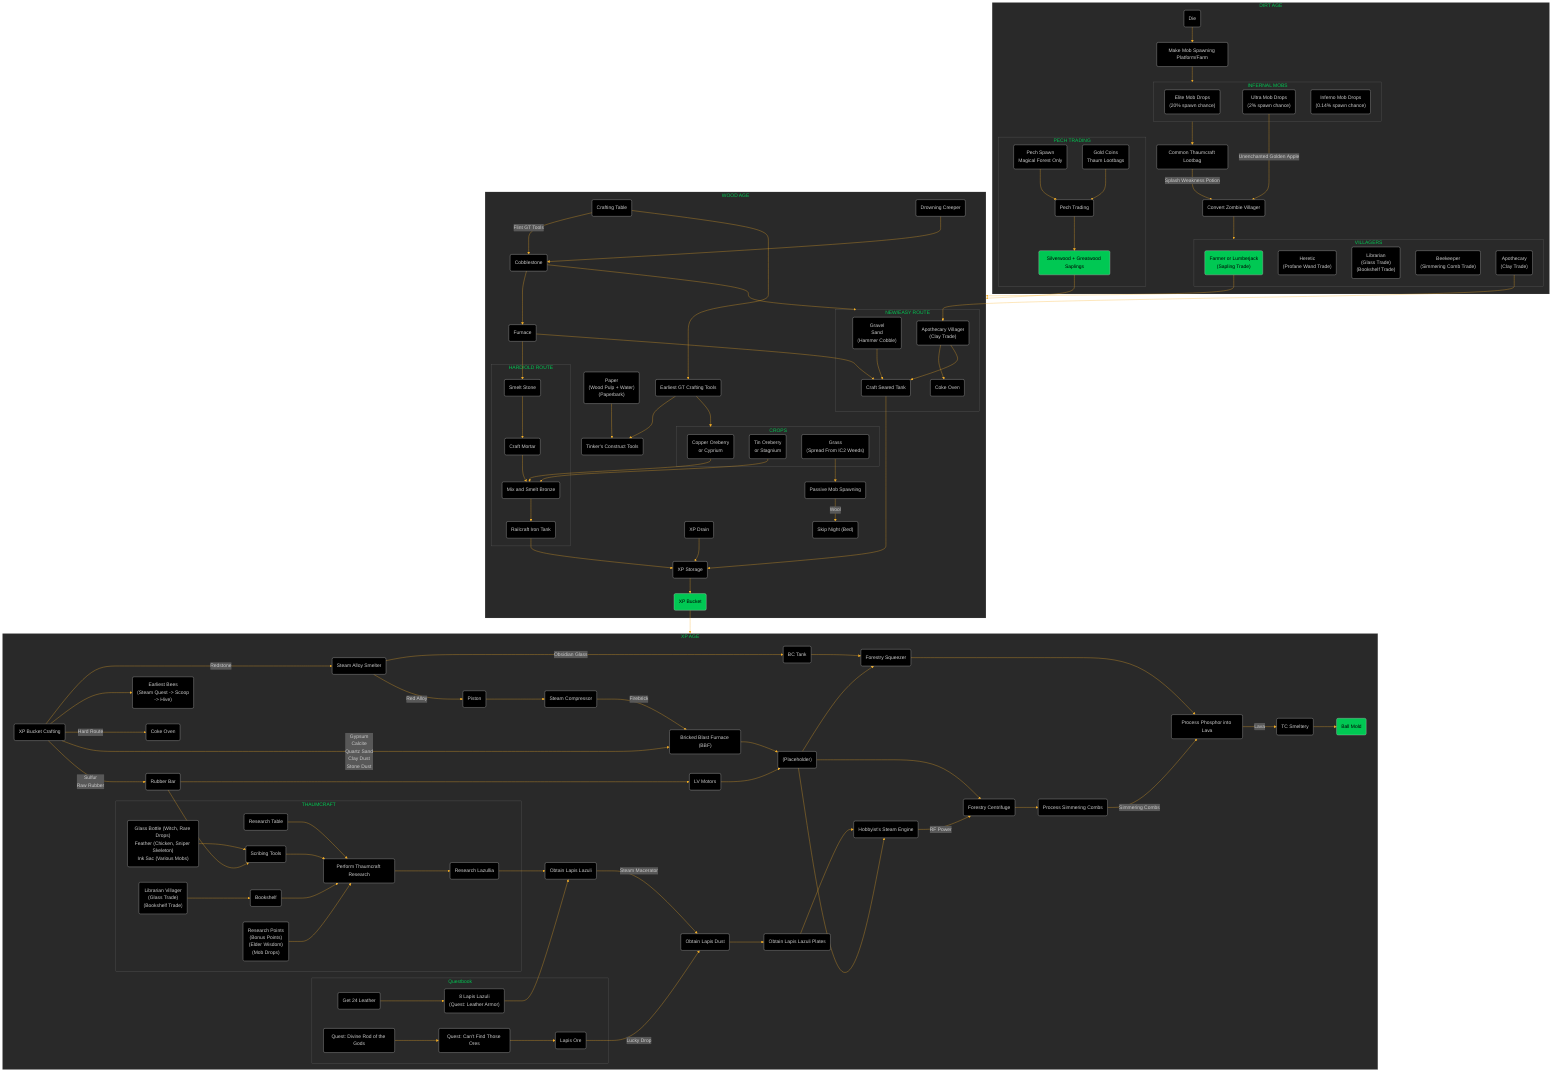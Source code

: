 %%{
  init: {
    'theme': 'dark',
    'themeVariables': {
      'primaryColor': '#000000',
      'primaryTextColor': '#FFFFFF',
      'primaryBorderColor': '#7C0000',
      'lineColor': '#F8B229',
      'secondaryColor': '#006100',
      'tertiaryColor': '#fff',
      'titleColor': '#00C853',
      'darkMode': 'true',
      'mainBkg': '#000000'
    }
  }
}%%

flowchart TD
    subgraph SG_DA [DIRT AGE]
        A(Die)
        B(Make Mob Spawning Platform/Farm)
        subgraph SG_IM [INFERNAL MOBS]
            C("Elite Mob Drops\n(20% spawn chance)")
            D("Ultra Mob Drops\n(2% spawn chance)")
            E("Inferno Mob Drops\n(0.14% spawn chance)")
        end
        F(Common Thaumcraft Lootbag)
        G(Convert Zombie Villager)
        subgraph SG_VG [VILLAGERS]
            H("Farmer or Lumberjack\n(Sapling Trade)")
            I("Heretic\n(Profane Wand Trade)")
            J("Librarian\n(Glass Trade)\n(Bookshelf Trade)")
            K("Beekeeper\n(Simmering Comb Trade)")
            AB("Apothecary\n(Clay Trade)")
        end
        subgraph SG_PC [PECH TRADING]
            ZA(Pech Spawn\nMagical Forest Only)
            ZB(Gold Coins\nThaum Lootbags)
            ZC(Pech Trading)
            ZD(Silverwood + Greatwood Saplings)
        end
        ZA --> ZC
        ZB --> ZC
        ZC --> ZD
    end
    A --> B --> SG_IM --> F
    D -->|Unenchanted Golden Apple| G
    F -->|Splash Weakness Potion| G
    G --> SG_VG
    H --> SG_WA

    subgraph SG_WA [WOOD AGE]
        L(Crafting Table)
        M(Drowning Creeper)
        N(Cobblestone)
        O(Furnace)
        Q(Earliest GT Crafting Tools)
        subgraph SG_CR [CROPS]
            R(Copper Oreberry\nor Cyprium)
            S(Tin Oreberry\nor Stagnium)
            W("Grass\n(Spread From IC2 Weeds)")
        end
        U(Tinker's Construct Tools)
        V("Paper\n(Wood Pulp + Water)\n(Paperbark)")
        X(Passive Mob Spawning)
        Y("Skip Night (Bed)")
        subgraph SG_IT [HARD/OLD ROUTE]
            P(Smelt Stone)
            T(Craft Mortar)
            Z(Mix and Smelt Bronze)
            AA(Railcraft Iron Tank)
        end
        P --> T --> Z --> AA
        subgraph SG_NW [NEW/EASY ROUTE]
            AD("Gravel\nSand\n(Hammer Cobble)")
            AC(Craft Seared Tank)
            AJ(Coke Oven)
            BC("Apothecary Villager\n(Clay Trade)")
        end
        BC --> AJ
        AD --> AC
        AE(XP Storage)
        AF(XP Drain)
        AG(XP Bucket)
    end
    L -->|Flint GT Tools| N
    M --> N --> O --> P
    L --> Q --> SG_CR
    Q --> U
    V --> U
    W --> X -->|Wool| Y
    S --> Z
    R --> Z
    N --> SG_NW
    AC --> AE
    AA --> AE
    AF --> AE --> AG --> SG_XP
    O --> AC
    AB --> BC --> AC

    subgraph SG_XP [XP AGE]
        AH(XP Bucket Crafting)
        AK(Coke Oven)
        AL(Rubber Bar)
        AM(Steam Alloy Smelter)
        AN(BC Tank)
        AO(Piston)
        AR(Steam Compressor)
        AS("Bricked Blast Furnace (BBF)")
        AT(LV Motors)
        AU(Forestry Centrifuge)
        AV(Forestry Squeezer)
        AW("(Placeholder)")
        subgraph SG_THAUM [THAUMCRAFT]
            AP(Scribing Tools)
            AQ("Glass Bottle (Witch, Rare Drops)\nFeather (Chicken, Sniper Skeleton)\nInk Sac (Various Mobs)")
            AX(Research Table)
            AY(Bookshelf)
            AZ(Perform Thaumcraft Research)
            BA("Research Points\n(Bonus Points)\n(Elder Wisdom)\n(Mob Drops)")
            BB("Librarian Villager\n(Glass Trade)\n(Bookshelf Trade)")
            BD(Research Lazullia)
        end
        AQ --> AP
        AX --> AZ
        AP --> AZ
        AY --> AZ
        BA --> AZ
        BB --> AY
        AZ --> BD
        BD --> BK -->|Steam Macerator| BL --> BE
        AN --> AV

        BE(Obtain Lapis Lazuli Plates)
        BF(Hobbyist's Steam Engine)
        BG(Process Simmering Combs)
        BH(Process Phosphor into Lava)
        BI(TC Smeltery)
        BJ(Ball Mold)
        BK(Obtain Lapis Lazuli)
        BL(Obtain Lapis Dust)

        subgraph SG_QB [Questbook]
            BM(Get 24 Leather)
            BN("8 Lapis Lazuli\n(Quest: Leather Armor)")
            BO(Quest: Divine Rod of the Gods)
            BP(Quest: Can't Find Those Ores)
            BQ(Lapis Ore)
        end
        BM --> BN
        BN --> BK
        BO --> BP --> BQ -->|Lucky Drop| BL

        BR("Earliest Bees\n(Steam Quest -> Scoop\n-> Hive)")
        AH --> BR
    end
    AH -->|Hard Route| AK
    AH -->|Sulfur\nRaw Rubber| AL --> AP
    AH -->|Redstone| AM -->|Red Alloy| AO --> AR -->|Firebrick| AS
    AM -->|Obsidian Glass| AN
    AH -->|Gypsum\nCalcite\nQuartz Sand\nClay Dust\nStone Dust| AS
    AL --> AT
    AS --> AW
    AT --> AW
    AW --> AU
    AW --> AV
    BE --> BF
    AW --> BF
    BF -->|RF Power| AU
    AU --> BG
    AV --> BH
    BG -->|Simmering Combs| BH
    BH -->|Lava| BI
    BI --> BJ
    ZD --> SG_WA

    %% Styling
    classDef gate color:#000000, fill:#00C853
    
    class H gate
    class AG gate
    class BJ gate
    class ZD gate
